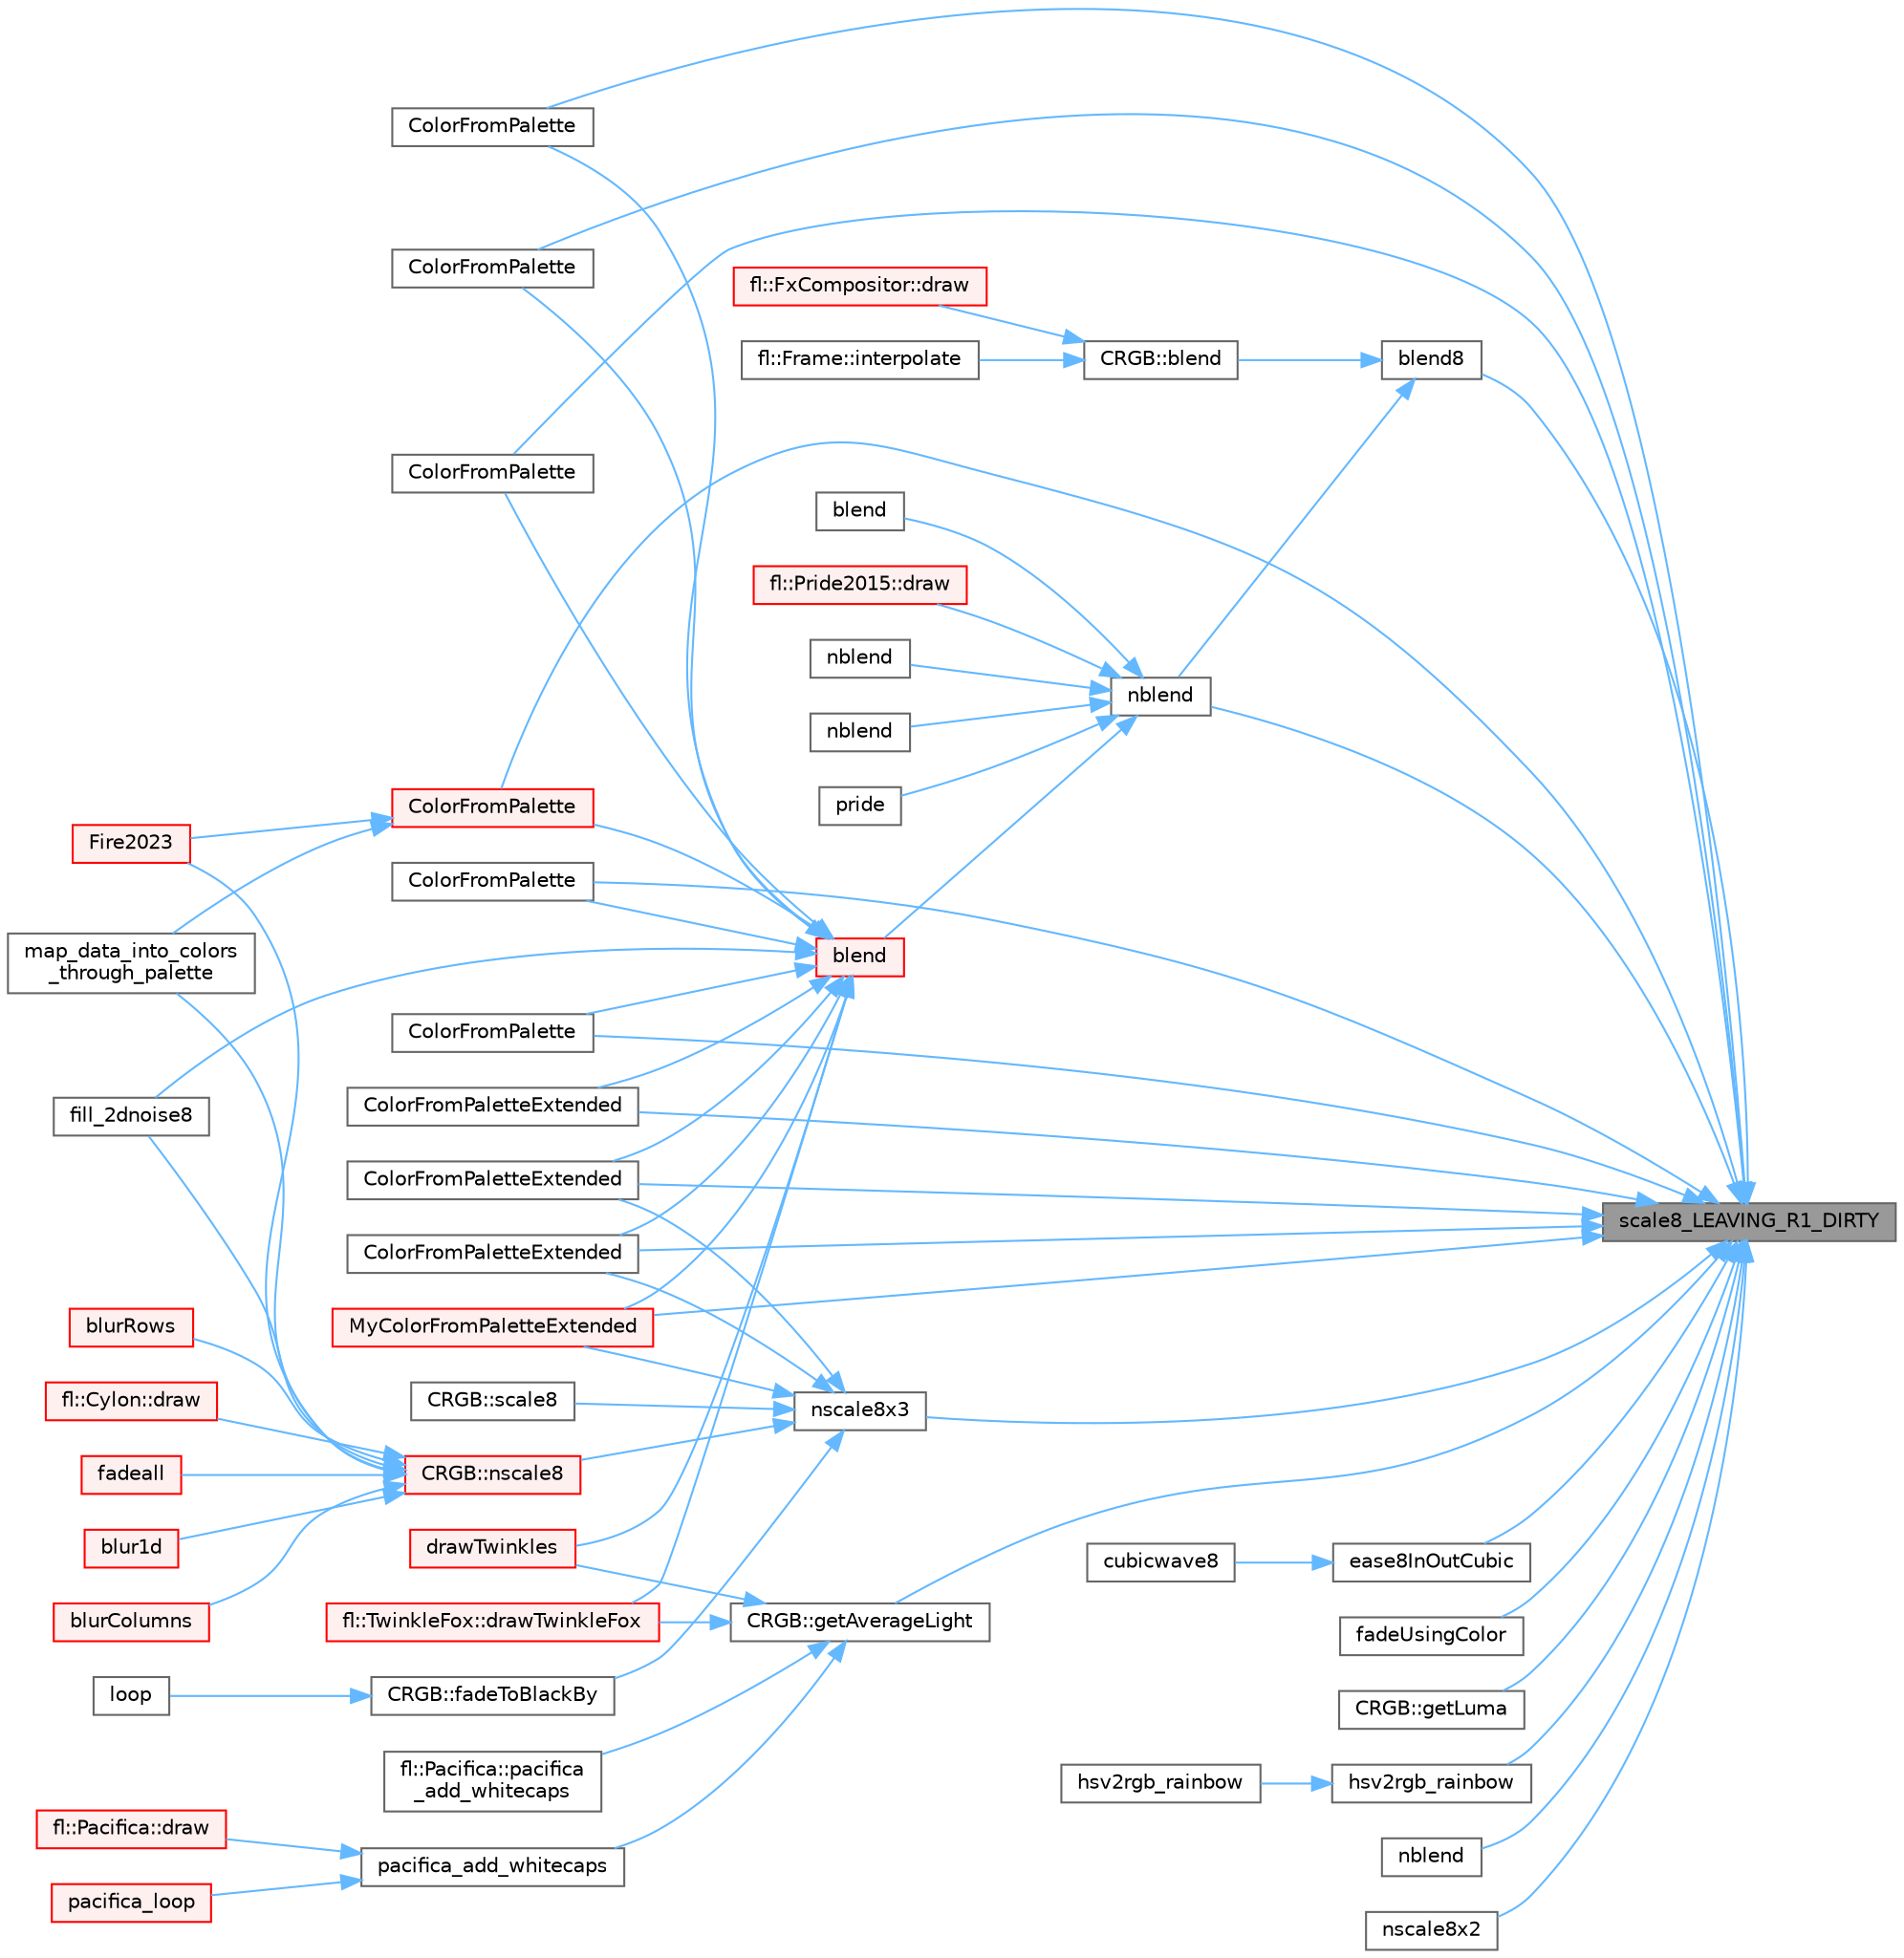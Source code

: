 digraph "scale8_LEAVING_R1_DIRTY"
{
 // LATEX_PDF_SIZE
  bgcolor="transparent";
  edge [fontname=Helvetica,fontsize=10,labelfontname=Helvetica,labelfontsize=10];
  node [fontname=Helvetica,fontsize=10,shape=box,height=0.2,width=0.4];
  rankdir="RL";
  Node1 [id="Node000001",label="scale8_LEAVING_R1_DIRTY",height=0.2,width=0.4,color="gray40", fillcolor="grey60", style="filled", fontcolor="black",tooltip="This version of scale8() does not clean up the R1 register on AVR."];
  Node1 -> Node2 [id="edge1_Node000001_Node000002",dir="back",color="steelblue1",style="solid",tooltip=" "];
  Node2 [id="Node000002",label="blend8",height=0.2,width=0.4,color="grey40", fillcolor="white", style="filled",URL="$d5/d98/group___math.html#ga9a604de042246d6c87fdbfdd5578f377",tooltip="Blend a variable proportion (0-255) of one byte to another."];
  Node2 -> Node3 [id="edge2_Node000002_Node000003",dir="back",color="steelblue1",style="solid",tooltip=" "];
  Node3 [id="Node000003",label="CRGB::blend",height=0.2,width=0.4,color="grey40", fillcolor="white", style="filled",URL="$db/d87/group___pixel_types.html#a6348cb098a0b27f443bd1af290dafa94",tooltip=" "];
  Node3 -> Node4 [id="edge3_Node000003_Node000004",dir="back",color="steelblue1",style="solid",tooltip=" "];
  Node4 [id="Node000004",label="fl::FxCompositor::draw",height=0.2,width=0.4,color="red", fillcolor="#FFF0F0", style="filled",URL="$d7/df1/classfl_1_1_fx_compositor.html#aade5cf1a5c03eb71c39f8ed58c981e96",tooltip=" "];
  Node3 -> Node7 [id="edge4_Node000003_Node000007",dir="back",color="steelblue1",style="solid",tooltip=" "];
  Node7 [id="Node000007",label="fl::Frame::interpolate",height=0.2,width=0.4,color="grey40", fillcolor="white", style="filled",URL="$d1/de0/classfl_1_1_frame.html#a18b6f7181804a0392e40796f46352115",tooltip=" "];
  Node2 -> Node8 [id="edge5_Node000002_Node000008",dir="back",color="steelblue1",style="solid",tooltip=" "];
  Node8 [id="Node000008",label="nblend",height=0.2,width=0.4,color="grey40", fillcolor="white", style="filled",URL="$dc/db8/group___color_blends.html#ga325120664a9c9b41abceee65303b0c4e",tooltip="Destructively modifies one color, blending in a given fraction of an overlay color."];
  Node8 -> Node9 [id="edge6_Node000008_Node000009",dir="back",color="steelblue1",style="solid",tooltip=" "];
  Node9 [id="Node000009",label="blend",height=0.2,width=0.4,color="grey40", fillcolor="white", style="filled",URL="$dc/db8/group___color_blends.html#ga0d242048cc8978be5ea70a6c33402721",tooltip="Computes a new color blended some fraction of the way between two other colors."];
  Node8 -> Node10 [id="edge7_Node000008_Node000010",dir="back",color="steelblue1",style="solid",tooltip=" "];
  Node10 [id="Node000010",label="blend",height=0.2,width=0.4,color="red", fillcolor="#FFF0F0", style="filled",URL="$dc/db8/group___color_blends.html#ga4f06b4423f71f77346aaf5dabe7dd05c",tooltip="Computes a new color blended some fraction of the way between two other colors."];
  Node10 -> Node13 [id="edge8_Node000010_Node000013",dir="back",color="steelblue1",style="solid",tooltip=" "];
  Node13 [id="Node000013",label="ColorFromPalette",height=0.2,width=0.4,color="grey40", fillcolor="white", style="filled",URL="$d2/d73/group___palette_colors.html#gafdfc20fbf9b8e4b71e010a654ec27891",tooltip="Get a color from a palette."];
  Node10 -> Node14 [id="edge9_Node000010_Node000014",dir="back",color="steelblue1",style="solid",tooltip=" "];
  Node14 [id="Node000014",label="ColorFromPalette",height=0.2,width=0.4,color="grey40", fillcolor="white", style="filled",URL="$d2/d73/group___palette_colors.html#ga1684ed7eb860c68a915d03e94250e58a",tooltip="Get a color from a palette."];
  Node10 -> Node15 [id="edge10_Node000010_Node000015",dir="back",color="steelblue1",style="solid",tooltip=" "];
  Node15 [id="Node000015",label="ColorFromPalette",height=0.2,width=0.4,color="red", fillcolor="#FFF0F0", style="filled",URL="$d2/d73/group___palette_colors.html#gac46e65aff3dd6519b33e27f0998f17cd",tooltip="Get a color from a palette."];
  Node15 -> Node34 [id="edge11_Node000015_Node000034",dir="back",color="steelblue1",style="solid",tooltip=" "];
  Node34 [id="Node000034",label="Fire2023",height=0.2,width=0.4,color="red", fillcolor="#FFF0F0", style="filled",URL="$d8/d2c/_fire2023_8ino.html#abe327b12b434120ecf20ae3f46800983",tooltip=" "];
  Node15 -> Node36 [id="edge12_Node000015_Node000036",dir="back",color="steelblue1",style="solid",tooltip=" "];
  Node36 [id="Node000036",label="map_data_into_colors\l_through_palette",height=0.2,width=0.4,color="grey40", fillcolor="white", style="filled",URL="$d2/d73/group___palette_colors.html#gaf34a692bbec05b697dc9c06d8bb0f74f",tooltip="Maps an array of palette color indexes into an array of LED colors."];
  Node10 -> Node58 [id="edge13_Node000010_Node000058",dir="back",color="steelblue1",style="solid",tooltip=" "];
  Node58 [id="Node000058",label="ColorFromPalette",height=0.2,width=0.4,color="grey40", fillcolor="white", style="filled",URL="$d2/d73/group___palette_colors.html#gae5e137a13a4b6145fe40007328d398f4",tooltip="Get a color from a palette."];
  Node10 -> Node59 [id="edge14_Node000010_Node000059",dir="back",color="steelblue1",style="solid",tooltip=" "];
  Node59 [id="Node000059",label="ColorFromPalette",height=0.2,width=0.4,color="grey40", fillcolor="white", style="filled",URL="$d2/d73/group___palette_colors.html#ga0a1bd774cd65ee7b85a20c11212bbd95",tooltip="Get a color from a palette."];
  Node10 -> Node60 [id="edge15_Node000010_Node000060",dir="back",color="steelblue1",style="solid",tooltip=" "];
  Node60 [id="Node000060",label="ColorFromPalette",height=0.2,width=0.4,color="grey40", fillcolor="white", style="filled",URL="$d2/d73/group___palette_colors.html#gaea6bd3ab3ec62d88e2dcc7ab2486dcd4",tooltip="Get a color from a palette."];
  Node10 -> Node61 [id="edge16_Node000010_Node000061",dir="back",color="steelblue1",style="solid",tooltip=" "];
  Node61 [id="Node000061",label="ColorFromPaletteExtended",height=0.2,width=0.4,color="grey40", fillcolor="white", style="filled",URL="$d2/d73/group___palette_colors.html#ga61f55da5eb81ddc50f7855b26fb0d69b",tooltip="Same as ColorFromPalette, but with uint16_t index to give greater precision."];
  Node10 -> Node62 [id="edge17_Node000010_Node000062",dir="back",color="steelblue1",style="solid",tooltip=" "];
  Node62 [id="Node000062",label="ColorFromPaletteExtended",height=0.2,width=0.4,color="grey40", fillcolor="white", style="filled",URL="$d2/d73/group___palette_colors.html#ga681c8340a30e692e7bbfec5a104cc80f",tooltip=" "];
  Node10 -> Node63 [id="edge18_Node000010_Node000063",dir="back",color="steelblue1",style="solid",tooltip=" "];
  Node63 [id="Node000063",label="ColorFromPaletteExtended",height=0.2,width=0.4,color="grey40", fillcolor="white", style="filled",URL="$d2/d73/group___palette_colors.html#ga59c2f3e8a12b9eef789c37ae4d5f0182",tooltip="Same as ColorFromPalette, but higher precision."];
  Node10 -> Node24 [id="edge19_Node000010_Node000024",dir="back",color="steelblue1",style="solid",tooltip=" "];
  Node24 [id="Node000024",label="fl::TwinkleFox::drawTwinkleFox",height=0.2,width=0.4,color="red", fillcolor="#FFF0F0", style="filled",URL="$de/db5/classfl_1_1_twinkle_fox.html#a67375829d0da55e17d3f74ac9817914d",tooltip=" "];
  Node10 -> Node21 [id="edge20_Node000010_Node000021",dir="back",color="steelblue1",style="solid",tooltip=" "];
  Node21 [id="Node000021",label="drawTwinkles",height=0.2,width=0.4,color="red", fillcolor="#FFF0F0", style="filled",URL="$d4/dd0/_twinkle_fox_8ino.html#a6d0a3407d4b43c23c7bdd4aac9fc76fd",tooltip=" "];
  Node10 -> Node66 [id="edge21_Node000010_Node000066",dir="back",color="steelblue1",style="solid",tooltip=" "];
  Node66 [id="Node000066",label="fill_2dnoise8",height=0.2,width=0.4,color="grey40", fillcolor="white", style="filled",URL="$de/da4/group___noise_fill.html#ga6fcc17e60eac4b9dbb620f7e354177f1",tooltip="Fill an LED matrix with random colors, using 8-bit noise."];
  Node10 -> Node67 [id="edge22_Node000010_Node000067",dir="back",color="steelblue1",style="solid",tooltip=" "];
  Node67 [id="Node000067",label="MyColorFromPaletteExtended",height=0.2,width=0.4,color="red", fillcolor="#FFF0F0", style="filled",URL="$dd/d61/_fx_water_8ino.html#aa04e7c98cb0803818832555bf128fb57",tooltip=" "];
  Node8 -> Node69 [id="edge23_Node000008_Node000069",dir="back",color="steelblue1",style="solid",tooltip=" "];
  Node69 [id="Node000069",label="fl::Pride2015::draw",height=0.2,width=0.4,color="red", fillcolor="#FFF0F0", style="filled",URL="$df/d11/classfl_1_1_pride2015.html#a331b131b082d622bbd9208bf05308d0d",tooltip=" "];
  Node8 -> Node71 [id="edge24_Node000008_Node000071",dir="back",color="steelblue1",style="solid",tooltip=" "];
  Node71 [id="Node000071",label="nblend",height=0.2,width=0.4,color="grey40", fillcolor="white", style="filled",URL="$dc/db8/group___color_blends.html#ga6d07fb779bbeddd59a9025cdc64594d6",tooltip="Destructively blends a given fraction of a color array into an existing color array."];
  Node8 -> Node72 [id="edge25_Node000008_Node000072",dir="back",color="steelblue1",style="solid",tooltip=" "];
  Node72 [id="Node000072",label="nblend",height=0.2,width=0.4,color="grey40", fillcolor="white", style="filled",URL="$dc/db8/group___color_blends.html#ga63e89e8505c65e973218d1638dda3b04",tooltip="Destructively blends a given fraction of a color array into an existing color array."];
  Node8 -> Node73 [id="edge26_Node000008_Node000073",dir="back",color="steelblue1",style="solid",tooltip=" "];
  Node73 [id="Node000073",label="pride",height=0.2,width=0.4,color="grey40", fillcolor="white", style="filled",URL="$d0/dce/_pride2015_8ino.html#a6e24bc1de16730062b4d4be6ad4f8e3b",tooltip=" "];
  Node1 -> Node13 [id="edge27_Node000001_Node000013",dir="back",color="steelblue1",style="solid",tooltip=" "];
  Node1 -> Node14 [id="edge28_Node000001_Node000014",dir="back",color="steelblue1",style="solid",tooltip=" "];
  Node1 -> Node15 [id="edge29_Node000001_Node000015",dir="back",color="steelblue1",style="solid",tooltip=" "];
  Node1 -> Node58 [id="edge30_Node000001_Node000058",dir="back",color="steelblue1",style="solid",tooltip=" "];
  Node1 -> Node59 [id="edge31_Node000001_Node000059",dir="back",color="steelblue1",style="solid",tooltip=" "];
  Node1 -> Node60 [id="edge32_Node000001_Node000060",dir="back",color="steelblue1",style="solid",tooltip=" "];
  Node1 -> Node61 [id="edge33_Node000001_Node000061",dir="back",color="steelblue1",style="solid",tooltip=" "];
  Node1 -> Node62 [id="edge34_Node000001_Node000062",dir="back",color="steelblue1",style="solid",tooltip=" "];
  Node1 -> Node63 [id="edge35_Node000001_Node000063",dir="back",color="steelblue1",style="solid",tooltip=" "];
  Node1 -> Node74 [id="edge36_Node000001_Node000074",dir="back",color="steelblue1",style="solid",tooltip=" "];
  Node74 [id="Node000074",label="ease8InOutCubic",height=0.2,width=0.4,color="grey40", fillcolor="white", style="filled",URL="$d4/dfe/group___easing.html#ga3fa6d71702477e71d7c0dd864eb1d568",tooltip="8-bit cubic ease-in / ease-out function."];
  Node74 -> Node75 [id="edge37_Node000074_Node000075",dir="back",color="steelblue1",style="solid",tooltip=" "];
  Node75 [id="Node000075",label="cubicwave8",height=0.2,width=0.4,color="grey40", fillcolor="white", style="filled",URL="$d1/d7a/group___waveform_generators.html#ga06b04a0cf955ec107d49b76e0cb35225",tooltip="Cubic waveform generator."];
  Node1 -> Node76 [id="edge38_Node000001_Node000076",dir="back",color="steelblue1",style="solid",tooltip=" "];
  Node76 [id="Node000076",label="fadeUsingColor",height=0.2,width=0.4,color="grey40", fillcolor="white", style="filled",URL="$d3/d1c/group___color_fades.html#gae8c0a05b75034b4a2cae20ddc70ec15f",tooltip="Reduce the brightness of an array of pixels as thought it were seen through a transparent filter with..."];
  Node1 -> Node77 [id="edge39_Node000001_Node000077",dir="back",color="steelblue1",style="solid",tooltip=" "];
  Node77 [id="Node000077",label="CRGB::getAverageLight",height=0.2,width=0.4,color="grey40", fillcolor="white", style="filled",URL="$db/d87/group___pixel_types.html#a940908cc69606bdabe3b2d32a9097356",tooltip="Get the average of the R, G, and B values."];
  Node77 -> Node24 [id="edge40_Node000077_Node000024",dir="back",color="steelblue1",style="solid",tooltip=" "];
  Node77 -> Node21 [id="edge41_Node000077_Node000021",dir="back",color="steelblue1",style="solid",tooltip=" "];
  Node77 -> Node78 [id="edge42_Node000077_Node000078",dir="back",color="steelblue1",style="solid",tooltip=" "];
  Node78 [id="Node000078",label="fl::Pacifica::pacifica\l_add_whitecaps",height=0.2,width=0.4,color="grey40", fillcolor="white", style="filled",URL="$d2/db2/classfl_1_1_pacifica.html#abbe1bbf6675103bb2857b13cad156aa4",tooltip=" "];
  Node77 -> Node79 [id="edge43_Node000077_Node000079",dir="back",color="steelblue1",style="solid",tooltip=" "];
  Node79 [id="Node000079",label="pacifica_add_whitecaps",height=0.2,width=0.4,color="grey40", fillcolor="white", style="filled",URL="$dc/d25/_pacifica_8ino.html#a638fb6ae6610fed66077161e7e044f26",tooltip=" "];
  Node79 -> Node43 [id="edge44_Node000079_Node000043",dir="back",color="steelblue1",style="solid",tooltip=" "];
  Node43 [id="Node000043",label="fl::Pacifica::draw",height=0.2,width=0.4,color="red", fillcolor="#FFF0F0", style="filled",URL="$d2/db2/classfl_1_1_pacifica.html#a264d0c1db5db60028b6fab87af13d700",tooltip=" "];
  Node79 -> Node46 [id="edge45_Node000079_Node000046",dir="back",color="steelblue1",style="solid",tooltip=" "];
  Node46 [id="Node000046",label="pacifica_loop",height=0.2,width=0.4,color="red", fillcolor="#FFF0F0", style="filled",URL="$dc/d25/_pacifica_8ino.html#a158d427a947ef0a715c7ffd916346acc",tooltip=" "];
  Node1 -> Node80 [id="edge46_Node000001_Node000080",dir="back",color="steelblue1",style="solid",tooltip=" "];
  Node80 [id="Node000080",label="CRGB::getLuma",height=0.2,width=0.4,color="grey40", fillcolor="white", style="filled",URL="$db/d87/group___pixel_types.html#a1646931c5c6fe7a68548474388a3e97c",tooltip="Get the \"luma\" of a CRGB object."];
  Node1 -> Node81 [id="edge47_Node000001_Node000081",dir="back",color="steelblue1",style="solid",tooltip=" "];
  Node81 [id="Node000081",label="hsv2rgb_rainbow",height=0.2,width=0.4,color="grey40", fillcolor="white", style="filled",URL="$df/d9d/hsv2rgb_8cpp.html#a06ee0f21e1bf430ea547244f6ed4add8",tooltip=" "];
  Node81 -> Node82 [id="edge48_Node000081_Node000082",dir="back",color="steelblue1",style="solid",tooltip=" "];
  Node82 [id="Node000082",label="hsv2rgb_rainbow",height=0.2,width=0.4,color="grey40", fillcolor="white", style="filled",URL="$dd/dc7/group___h_s_v2_r_g_b.html#gaf722826b0b5d16450ca3da28382e7eb3",tooltip="Forward declaration of hsv2rgb_rainbow here, to avoid circular dependencies."];
  Node1 -> Node67 [id="edge49_Node000001_Node000067",dir="back",color="steelblue1",style="solid",tooltip=" "];
  Node1 -> Node83 [id="edge50_Node000001_Node000083",dir="back",color="steelblue1",style="solid",tooltip=" "];
  Node83 [id="Node000083",label="nblend",height=0.2,width=0.4,color="grey40", fillcolor="white", style="filled",URL="$dc/db8/group___color_blends.html#gab18a835a14780faf17c53c64f4ba0ae6",tooltip="Destructively modifies one color, blending in a given fraction of an overlay color."];
  Node1 -> Node8 [id="edge51_Node000001_Node000008",dir="back",color="steelblue1",style="solid",tooltip=" "];
  Node1 -> Node84 [id="edge52_Node000001_Node000084",dir="back",color="steelblue1",style="solid",tooltip=" "];
  Node84 [id="Node000084",label="nscale8x2",height=0.2,width=0.4,color="grey40", fillcolor="white", style="filled",URL="$d0/da8/group___scaling.html#ga6f419761a744efed4bae8875ac07aef0",tooltip="Scale two one-byte values by a third one, which is treated as the numerator of a fraction whose demom..."];
  Node1 -> Node85 [id="edge53_Node000001_Node000085",dir="back",color="steelblue1",style="solid",tooltip=" "];
  Node85 [id="Node000085",label="nscale8x3",height=0.2,width=0.4,color="grey40", fillcolor="white", style="filled",URL="$d0/da8/group___scaling.html#ga39bf87e5526120889086cab19ac749b1",tooltip="Scale three one-byte values by a fourth one, which is treated as the numerator of a fraction whose de..."];
  Node85 -> Node61 [id="edge54_Node000085_Node000061",dir="back",color="steelblue1",style="solid",tooltip=" "];
  Node85 -> Node62 [id="edge55_Node000085_Node000062",dir="back",color="steelblue1",style="solid",tooltip=" "];
  Node85 -> Node86 [id="edge56_Node000085_Node000086",dir="back",color="steelblue1",style="solid",tooltip=" "];
  Node86 [id="Node000086",label="CRGB::fadeToBlackBy",height=0.2,width=0.4,color="grey40", fillcolor="white", style="filled",URL="$db/d87/group___pixel_types.html#aec2425ad20ac3c5191ac2b47eec4dca0",tooltip="fadeToBlackBy is a synonym for nscale8(), as a fade instead of a scale"];
  Node86 -> Node87 [id="edge57_Node000086_Node000087",dir="back",color="steelblue1",style="solid",tooltip=" "];
  Node87 [id="Node000087",label="loop",height=0.2,width=0.4,color="grey40", fillcolor="white", style="filled",URL="$d8/d01/_r_g_b_set_demo_8ino.html#afe461d27b9c48d5921c00d521181f12f",tooltip=" "];
  Node85 -> Node67 [id="edge58_Node000085_Node000067",dir="back",color="steelblue1",style="solid",tooltip=" "];
  Node85 -> Node88 [id="edge59_Node000085_Node000088",dir="back",color="steelblue1",style="solid",tooltip=" "];
  Node88 [id="Node000088",label="CRGB::nscale8",height=0.2,width=0.4,color="red", fillcolor="#FFF0F0", style="filled",URL="$db/d87/group___pixel_types.html#a5a3c3370a7de840ac31c07f6dc9bdb63",tooltip="Scale down a RGB to N/256ths of its current brightness, using \"plain math\" dimming rules."];
  Node88 -> Node89 [id="edge60_Node000088_Node000089",dir="back",color="steelblue1",style="solid",tooltip=" "];
  Node89 [id="Node000089",label="blur1d",height=0.2,width=0.4,color="red", fillcolor="#FFF0F0", style="filled",URL="$d5/d3d/group___color_blurs.html#gaacf0416f9e0438f23f92d0df6c338ea3",tooltip="One-dimensional blur filter."];
  Node88 -> Node91 [id="edge61_Node000088_Node000091",dir="back",color="steelblue1",style="solid",tooltip=" "];
  Node91 [id="Node000091",label="blurColumns",height=0.2,width=0.4,color="red", fillcolor="#FFF0F0", style="filled",URL="$d5/d3d/group___color_blurs.html#ga33ce178f76009348d3a0f0723b22d4de",tooltip="Perform a blur1d() on every column of a rectangular matrix."];
  Node88 -> Node95 [id="edge62_Node000088_Node000095",dir="back",color="steelblue1",style="solid",tooltip=" "];
  Node95 [id="Node000095",label="blurRows",height=0.2,width=0.4,color="red", fillcolor="#FFF0F0", style="filled",URL="$d5/d3d/group___color_blurs.html#ga3000f2662fe45e9424c02b0d35f40b21",tooltip="Perform a blur1d() on every row of a rectangular matrix."];
  Node88 -> Node96 [id="edge63_Node000088_Node000096",dir="back",color="steelblue1",style="solid",tooltip=" "];
  Node96 [id="Node000096",label="fl::Cylon::draw",height=0.2,width=0.4,color="red", fillcolor="#FFF0F0", style="filled",URL="$dc/dd6/classfl_1_1_cylon.html#a48649e36dacd7c4dd7b19a330a6d4ab9",tooltip=" "];
  Node88 -> Node98 [id="edge64_Node000088_Node000098",dir="back",color="steelblue1",style="solid",tooltip=" "];
  Node98 [id="Node000098",label="fadeall",height=0.2,width=0.4,color="red", fillcolor="#FFF0F0", style="filled",URL="$d8/d97/_cylon_8ino.html#a452049116087c570187813a18f55be79",tooltip=" "];
  Node88 -> Node66 [id="edge65_Node000088_Node000066",dir="back",color="steelblue1",style="solid",tooltip=" "];
  Node88 -> Node34 [id="edge66_Node000088_Node000034",dir="back",color="steelblue1",style="solid",tooltip=" "];
  Node88 -> Node36 [id="edge67_Node000088_Node000036",dir="back",color="steelblue1",style="solid",tooltip=" "];
  Node85 -> Node109 [id="edge68_Node000085_Node000109",dir="back",color="steelblue1",style="solid",tooltip=" "];
  Node109 [id="Node000109",label="CRGB::scale8",height=0.2,width=0.4,color="grey40", fillcolor="white", style="filled",URL="$db/d87/group___pixel_types.html#aa9c54727cd2a2145a126220ecd802ffc",tooltip="Return a CRGB object that is a scaled down version of this object."];
}
